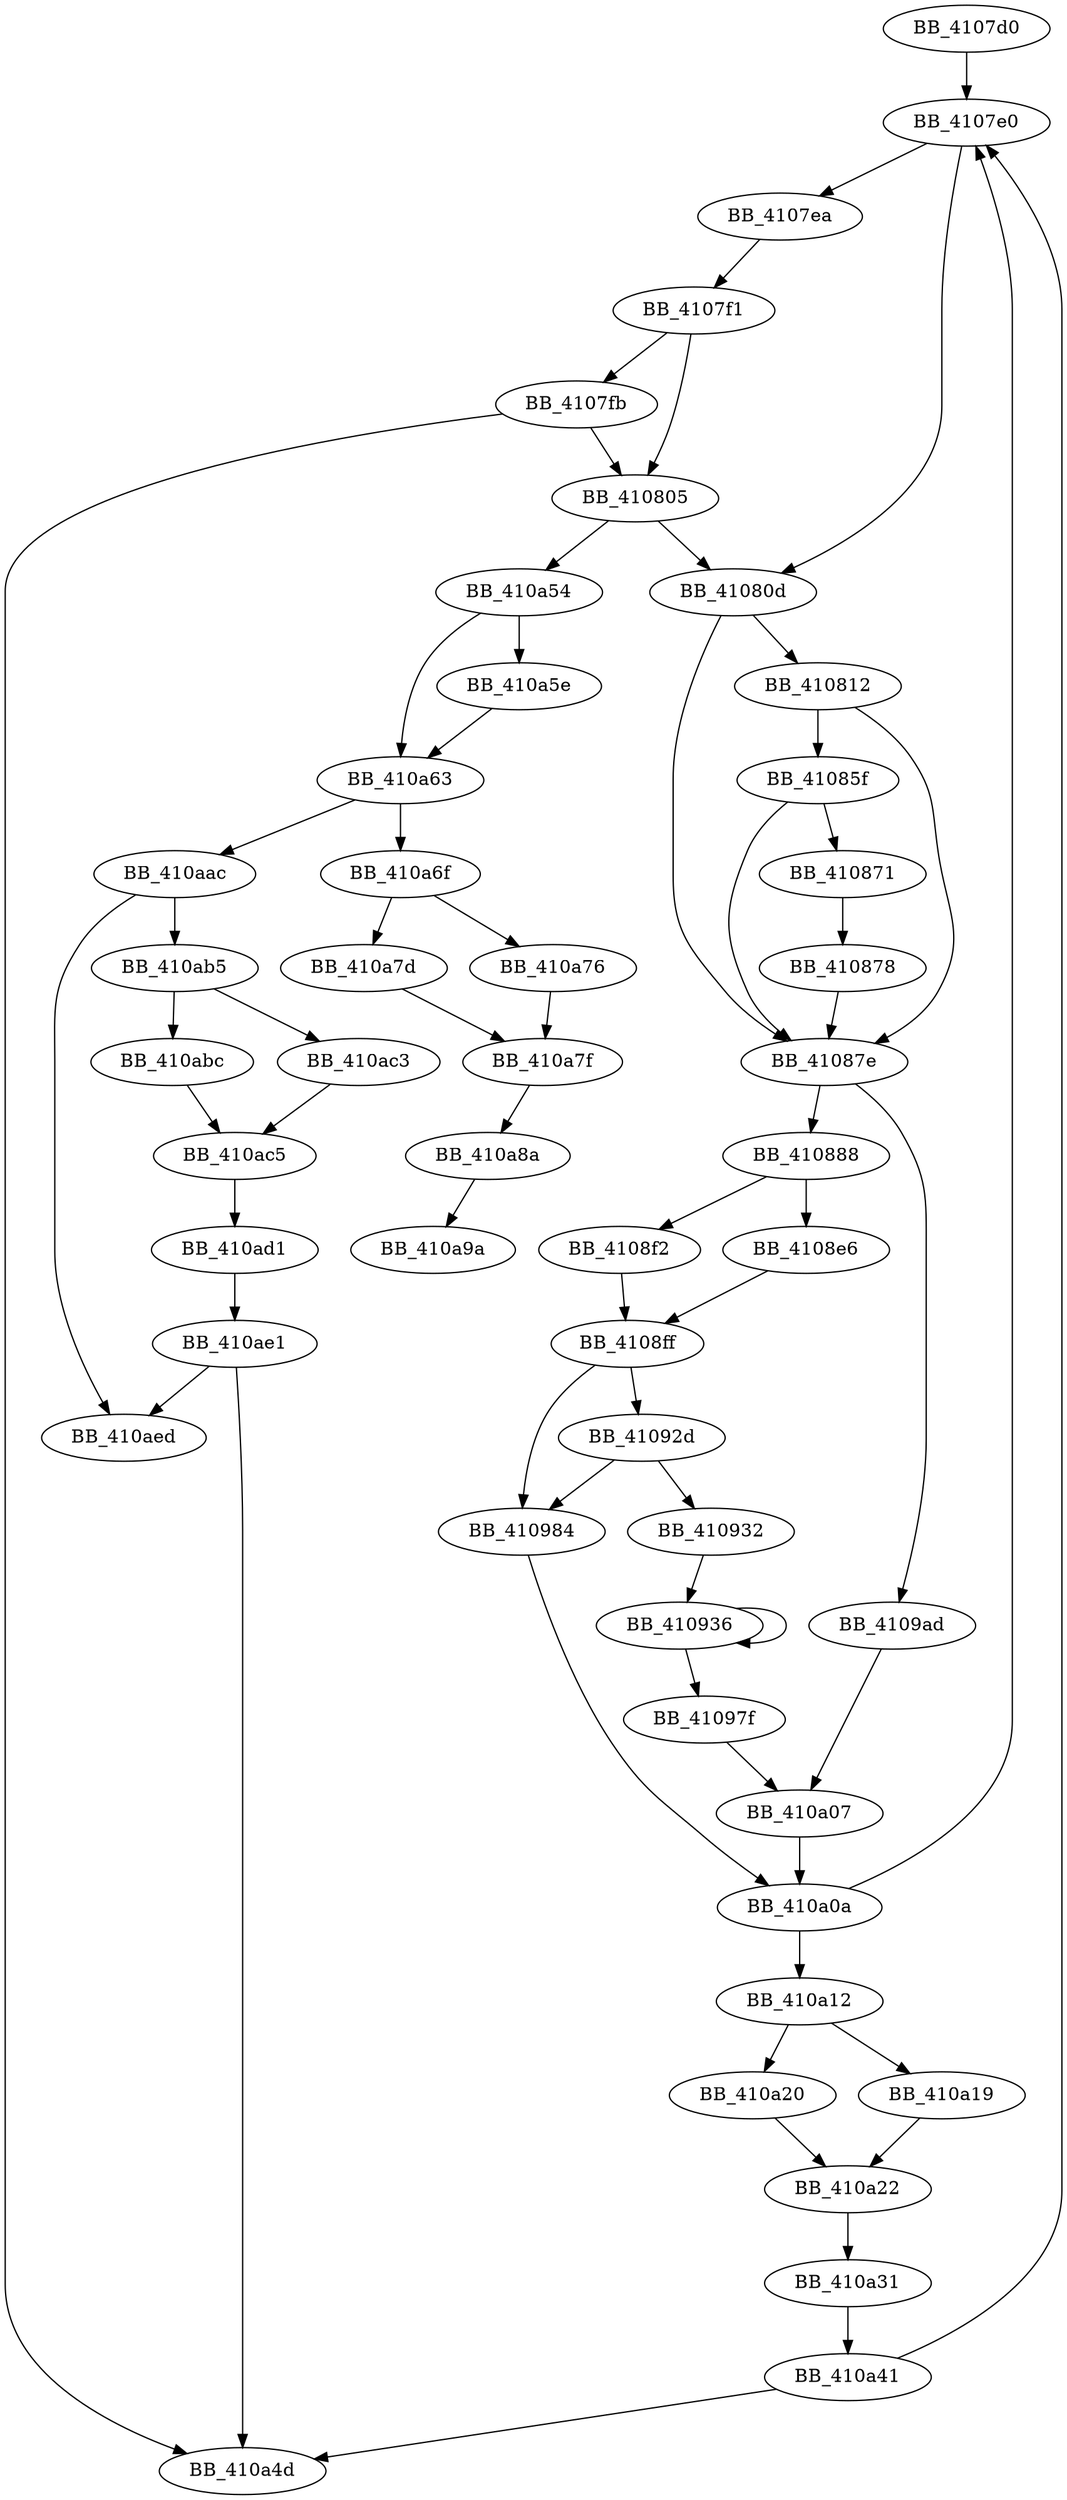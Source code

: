 DiGraph sub_4107D0{
BB_4107d0->BB_4107e0
BB_4107e0->BB_4107ea
BB_4107e0->BB_41080d
BB_4107ea->BB_4107f1
BB_4107f1->BB_4107fb
BB_4107f1->BB_410805
BB_4107fb->BB_410805
BB_4107fb->BB_410a4d
BB_410805->BB_41080d
BB_410805->BB_410a54
BB_41080d->BB_410812
BB_41080d->BB_41087e
BB_410812->BB_41085f
BB_410812->BB_41087e
BB_41085f->BB_410871
BB_41085f->BB_41087e
BB_410871->BB_410878
BB_410878->BB_41087e
BB_41087e->BB_410888
BB_41087e->BB_4109ad
BB_410888->BB_4108e6
BB_410888->BB_4108f2
BB_4108e6->BB_4108ff
BB_4108f2->BB_4108ff
BB_4108ff->BB_41092d
BB_4108ff->BB_410984
BB_41092d->BB_410932
BB_41092d->BB_410984
BB_410932->BB_410936
BB_410936->BB_410936
BB_410936->BB_41097f
BB_41097f->BB_410a07
BB_410984->BB_410a0a
BB_4109ad->BB_410a07
BB_410a07->BB_410a0a
BB_410a0a->BB_4107e0
BB_410a0a->BB_410a12
BB_410a12->BB_410a19
BB_410a12->BB_410a20
BB_410a19->BB_410a22
BB_410a20->BB_410a22
BB_410a22->BB_410a31
BB_410a31->BB_410a41
BB_410a41->BB_4107e0
BB_410a41->BB_410a4d
BB_410a54->BB_410a5e
BB_410a54->BB_410a63
BB_410a5e->BB_410a63
BB_410a63->BB_410a6f
BB_410a63->BB_410aac
BB_410a6f->BB_410a76
BB_410a6f->BB_410a7d
BB_410a76->BB_410a7f
BB_410a7d->BB_410a7f
BB_410a7f->BB_410a8a
BB_410a8a->BB_410a9a
BB_410aac->BB_410ab5
BB_410aac->BB_410aed
BB_410ab5->BB_410abc
BB_410ab5->BB_410ac3
BB_410abc->BB_410ac5
BB_410ac3->BB_410ac5
BB_410ac5->BB_410ad1
BB_410ad1->BB_410ae1
BB_410ae1->BB_410a4d
BB_410ae1->BB_410aed
}
